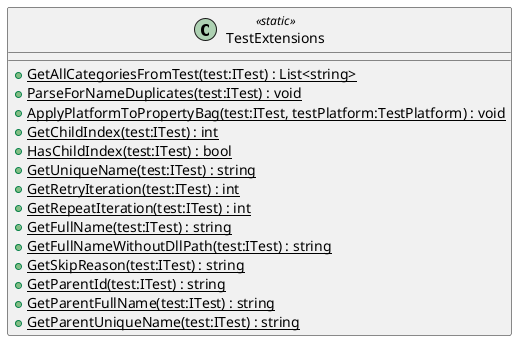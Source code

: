 @startuml
class TestExtensions <<static>> {
    + {static} GetAllCategoriesFromTest(test:ITest) : List<string>
    + {static} ParseForNameDuplicates(test:ITest) : void
    + {static} ApplyPlatformToPropertyBag(test:ITest, testPlatform:TestPlatform) : void
    + {static} GetChildIndex(test:ITest) : int
    + {static} HasChildIndex(test:ITest) : bool
    + {static} GetUniqueName(test:ITest) : string
    + {static} GetRetryIteration(test:ITest) : int
    + {static} GetRepeatIteration(test:ITest) : int
    + {static} GetFullName(test:ITest) : string
    + {static} GetFullNameWithoutDllPath(test:ITest) : string
    + {static} GetSkipReason(test:ITest) : string
    + {static} GetParentId(test:ITest) : string
    + {static} GetParentFullName(test:ITest) : string
    + {static} GetParentUniqueName(test:ITest) : string
}
@enduml
